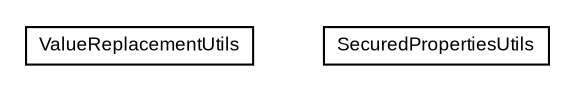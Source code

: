 #!/usr/local/bin/dot
#
# Class diagram 
# Generated by UMLGraph version R5_6-24-gf6e263 (http://www.umlgraph.org/)
#

digraph G {
	edge [fontname="arial",fontsize=10,labelfontname="arial",labelfontsize=10];
	node [fontname="arial",fontsize=10,shape=plaintext];
	nodesep=0.25;
	ranksep=0.5;
	// net.brabenetz.lib.security.properties.utils.ValueReplacementUtils
	c25 [label=<<table title="net.brabenetz.lib.security.properties.utils.ValueReplacementUtils" border="0" cellborder="1" cellspacing="0" cellpadding="2" port="p" href="./ValueReplacementUtils.html">
		<tr><td><table border="0" cellspacing="0" cellpadding="1">
<tr><td align="center" balign="center"> ValueReplacementUtils </td></tr>
		</table></td></tr>
		</table>>, URL="./ValueReplacementUtils.html", fontname="arial", fontcolor="black", fontsize=9.0];
	// net.brabenetz.lib.security.properties.utils.SecuredPropertiesUtils
	c26 [label=<<table title="net.brabenetz.lib.security.properties.utils.SecuredPropertiesUtils" border="0" cellborder="1" cellspacing="0" cellpadding="2" port="p" href="./SecuredPropertiesUtils.html">
		<tr><td><table border="0" cellspacing="0" cellpadding="1">
<tr><td align="center" balign="center"> SecuredPropertiesUtils </td></tr>
		</table></td></tr>
		</table>>, URL="./SecuredPropertiesUtils.html", fontname="arial", fontcolor="black", fontsize=9.0];
}

